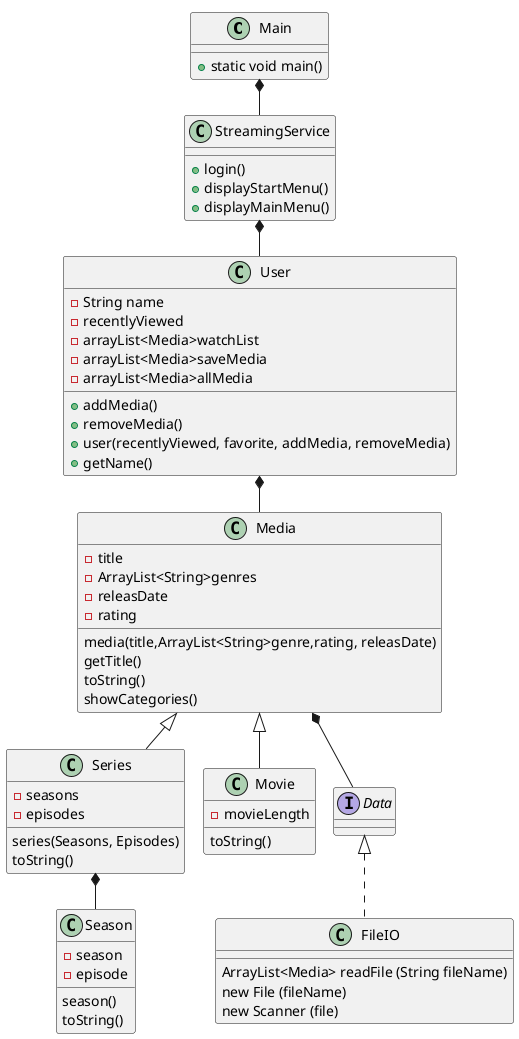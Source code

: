 @startuml
'https://plantuml.com/class-diagram
!pragma layout smetana
class Main
class Season



class Main{
+ static void main()
}

class StreamingService{
+login()
+displayStartMenu()
+displayMainMenu()
}

class User{
- String name
-recentlyViewed
-arrayList<Media>watchList
-arrayList<Media>saveMedia
-arrayList<Media>allMedia
+addMedia()
+removeMedia()
+user(recentlyViewed, favorite, addMedia, removeMedia)
+getName()

}


class Media{
-title
-ArrayList<String>genres
-releasDate
-rating
media(title,ArrayList<String>genre,rating, releasDate)
getTitle()
toString()
showCategories()

}

class Series{
-seasons
-episodes
series(Seasons, Episodes)
toString()
}

class Season{
-season
-episode
season()
toString()
}

class Movie{
-movieLength

toString()
}



interface Data{


}

class FileIO{
ArrayList<Media> readFile (String fileName)
new File (fileName)
new Scanner (file)
}




Main *-- StreamingService
StreamingService *-- User
User *-- Media
Media <|-- Movie
Media <|-- Series

Data <|.- FileIO
Media *-- Data


Series *-- Season





@enduml